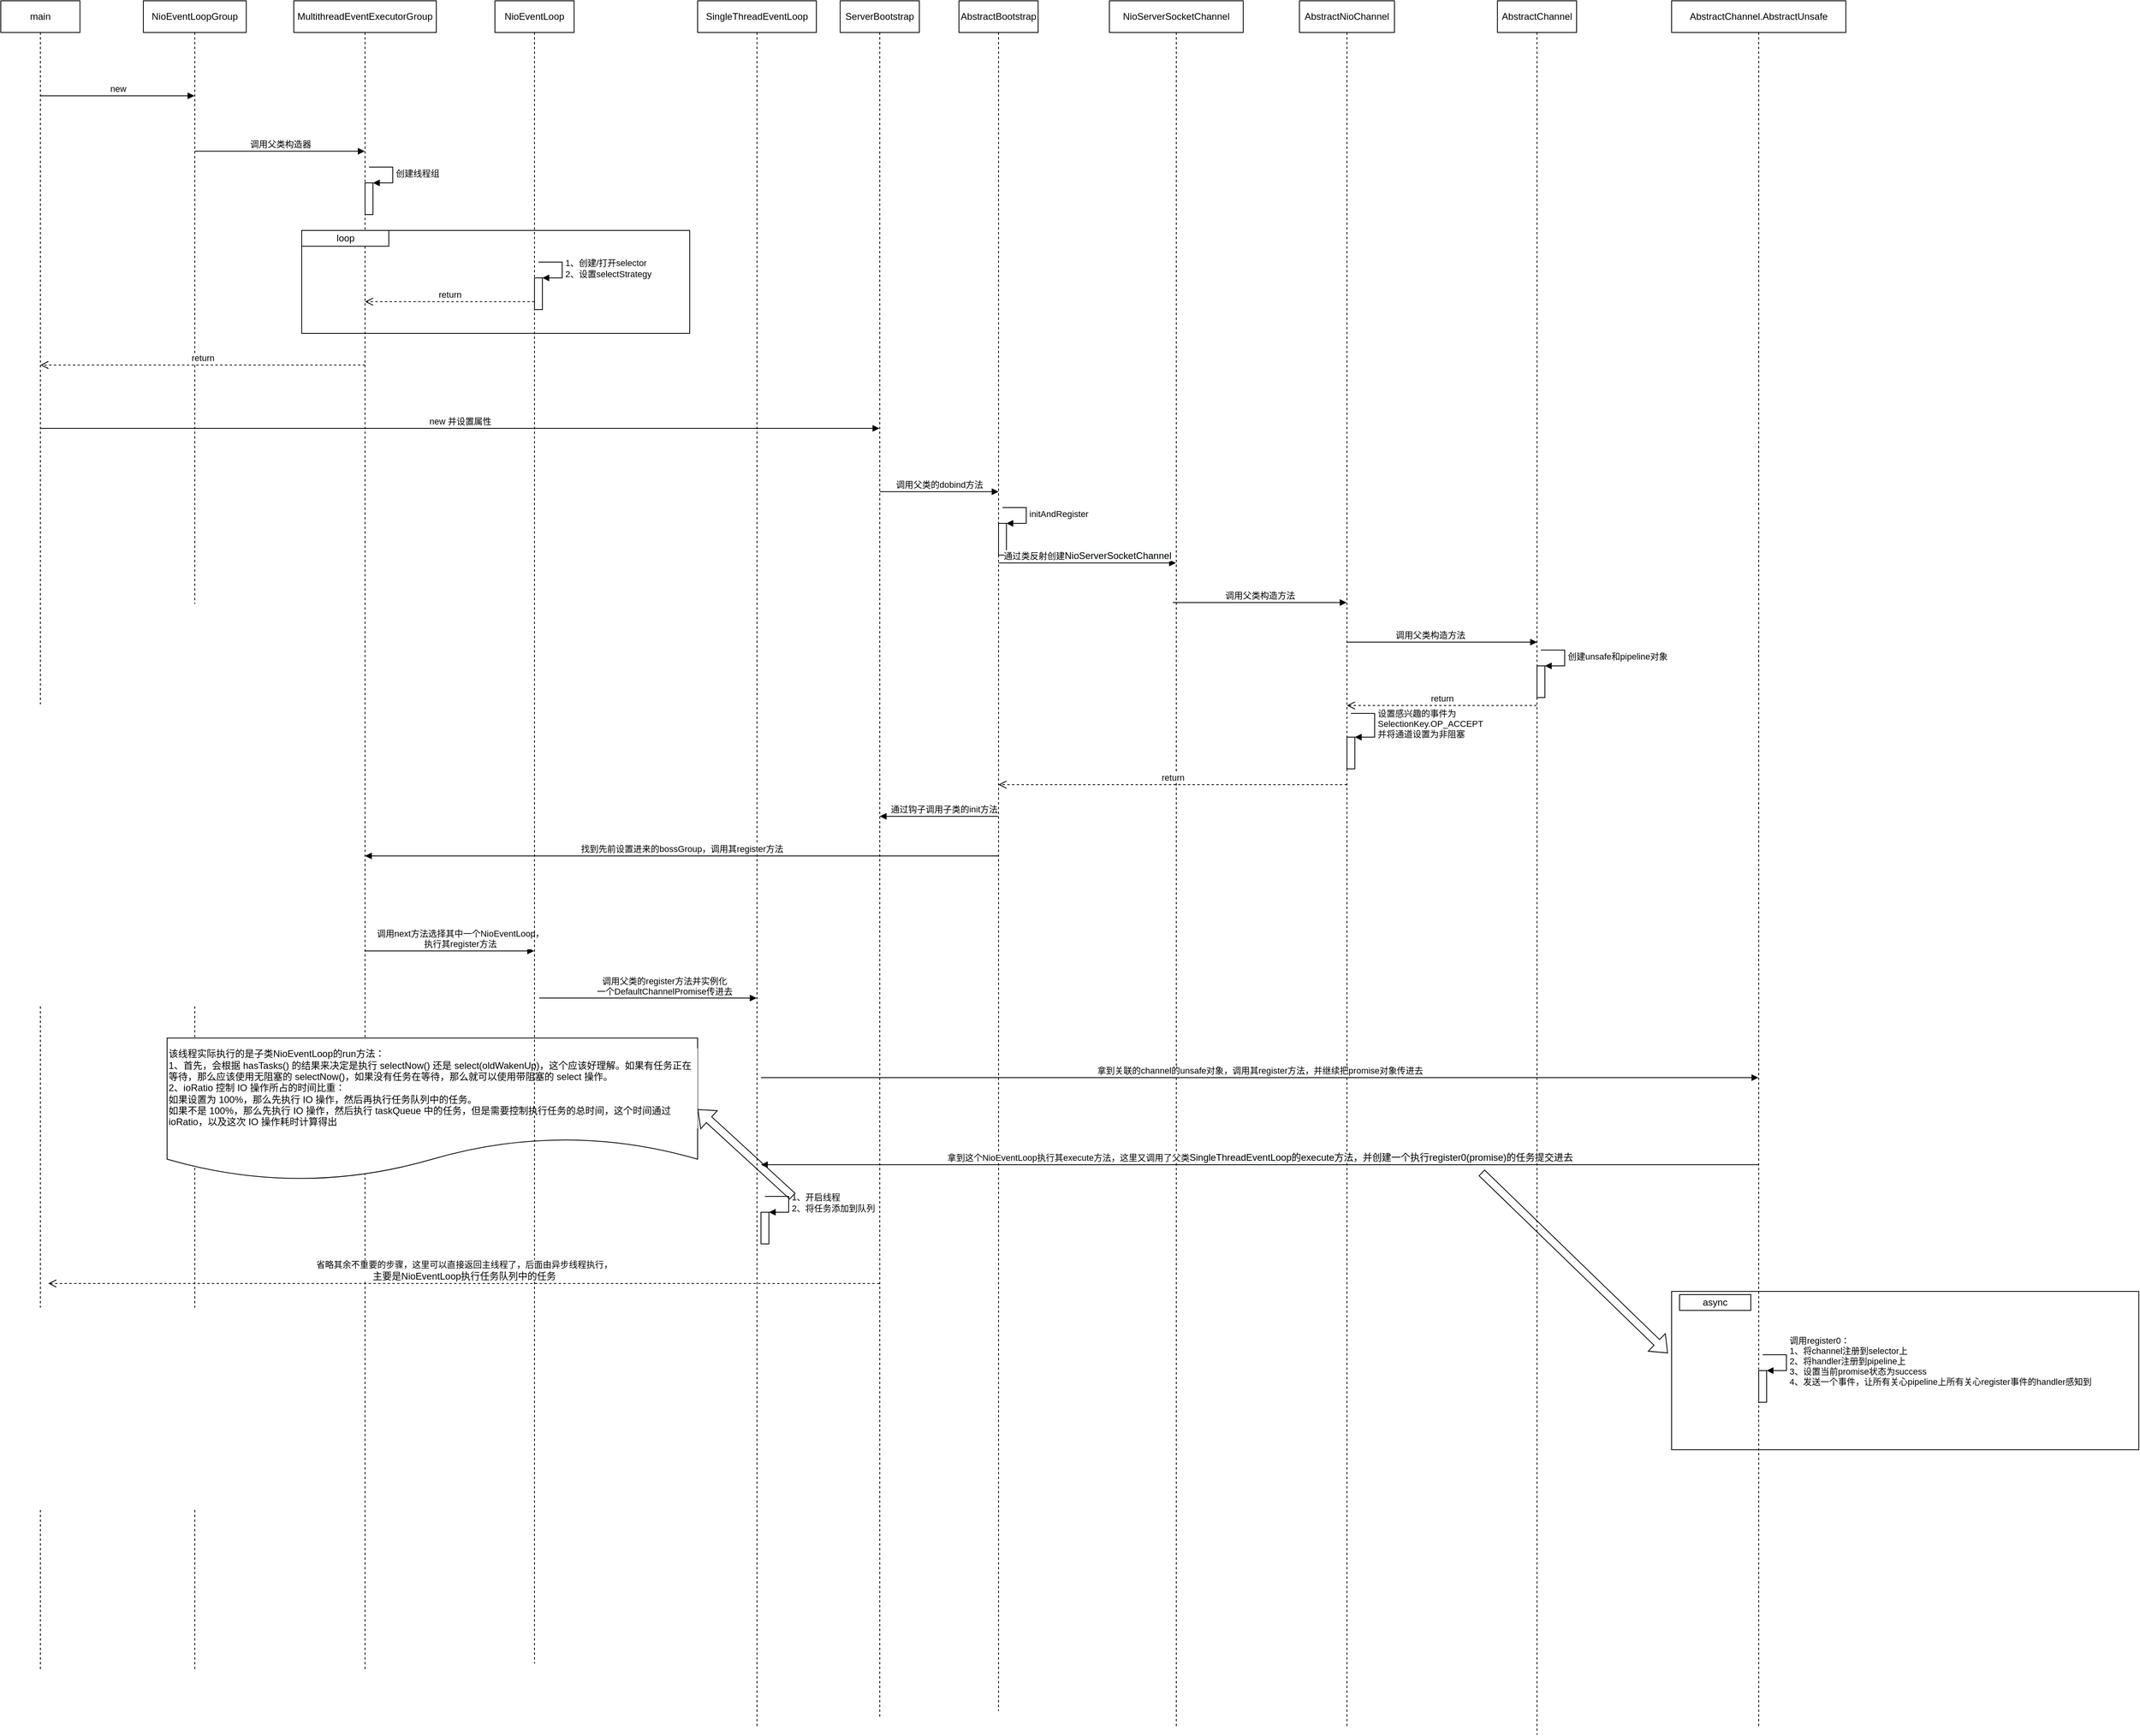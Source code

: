 <mxfile version="20.2.3" type="github" pages="3">
  <diagram id="tIxRO8xajf78YPQee-sz" name="server启动流程">
    <mxGraphModel dx="2889" dy="1122" grid="1" gridSize="10" guides="1" tooltips="1" connect="1" arrows="1" fold="1" page="1" pageScale="1" pageWidth="827" pageHeight="1169" math="0" shadow="0">
      <root>
        <mxCell id="0" />
        <mxCell id="1" parent="0" />
        <mxCell id="DxM8Dleu8LJ3Jo9YHwbV-5" value="" style="whiteSpace=wrap;html=1;" vertex="1" parent="1">
          <mxGeometry x="1850" y="1730" width="590" height="200" as="geometry" />
        </mxCell>
        <mxCell id="Zc0WpYRjjQa7R1iuoixP-24" value="" style="verticalLabelPosition=bottom;verticalAlign=top;html=1;shape=mxgraph.basic.rect;fillColor2=none;strokeWidth=1;size=20;indent=5;labelBackgroundColor=#1A1A1A;" parent="1" vertex="1">
          <mxGeometry x="120" y="390" width="490" height="130" as="geometry" />
        </mxCell>
        <mxCell id="FBzr9HJSju0Ybb7Xefjj-1" value="main" style="shape=umlLifeline;perimeter=lifelinePerimeter;whiteSpace=wrap;html=1;container=1;collapsible=0;recursiveResize=0;outlineConnect=0;" parent="1" vertex="1">
          <mxGeometry x="-260" y="100" width="100" height="2110" as="geometry" />
        </mxCell>
        <mxCell id="FBzr9HJSju0Ybb7Xefjj-2" value="NioEventLoopGroup" style="shape=umlLifeline;perimeter=lifelinePerimeter;whiteSpace=wrap;html=1;container=1;collapsible=0;recursiveResize=0;outlineConnect=0;" parent="1" vertex="1">
          <mxGeometry x="-80" y="100" width="130" height="2110" as="geometry" />
        </mxCell>
        <mxCell id="Zc0WpYRjjQa7R1iuoixP-1" value="MultithreadEventExecutorGroup" style="shape=umlLifeline;perimeter=lifelinePerimeter;whiteSpace=wrap;html=1;container=1;collapsible=0;recursiveResize=0;outlineConnect=0;" parent="1" vertex="1">
          <mxGeometry x="110" y="100" width="180" height="2110" as="geometry" />
        </mxCell>
        <mxCell id="Zc0WpYRjjQa7R1iuoixP-14" value="" style="html=1;points=[];perimeter=orthogonalPerimeter;labelBackgroundColor=#1A1A1A;" parent="Zc0WpYRjjQa7R1iuoixP-1" vertex="1">
          <mxGeometry x="90" y="230" width="10" height="40" as="geometry" />
        </mxCell>
        <mxCell id="Zc0WpYRjjQa7R1iuoixP-15" value="创建线程组" style="edgeStyle=orthogonalEdgeStyle;html=1;align=left;spacingLeft=2;endArrow=block;rounded=0;entryX=1;entryY=0;" parent="Zc0WpYRjjQa7R1iuoixP-1" target="Zc0WpYRjjQa7R1iuoixP-14" edge="1">
          <mxGeometry relative="1" as="geometry">
            <mxPoint x="95" y="210" as="sourcePoint" />
            <Array as="points">
              <mxPoint x="125" y="210" />
            </Array>
          </mxGeometry>
        </mxCell>
        <mxCell id="Zc0WpYRjjQa7R1iuoixP-26" value="loop" style="verticalLabelPosition=middle;verticalAlign=middle;html=1;shape=mxgraph.basic.rect;fillColor2=none;strokeWidth=1;size=20;indent=5;labelBackgroundColor=#FFFFFF;fontColor=#000000;labelPosition=center;align=center;" parent="Zc0WpYRjjQa7R1iuoixP-1" vertex="1">
          <mxGeometry x="10" y="290" width="110" height="20" as="geometry" />
        </mxCell>
        <mxCell id="Zc0WpYRjjQa7R1iuoixP-27" value="return" style="html=1;verticalAlign=bottom;endArrow=open;dashed=1;endSize=8;rounded=0;fontColor=#000000;" parent="Zc0WpYRjjQa7R1iuoixP-1" target="FBzr9HJSju0Ybb7Xefjj-1" edge="1">
          <mxGeometry relative="1" as="geometry">
            <mxPoint x="90" y="460" as="sourcePoint" />
            <mxPoint x="10" y="460" as="targetPoint" />
            <Array as="points">
              <mxPoint x="-60" y="460" />
            </Array>
          </mxGeometry>
        </mxCell>
        <mxCell id="9O3o-UVENLf6trGfuzex-10" value="调用next方法选择其中一个NioEventLoop，&lt;br&gt;执行其register方法" style="html=1;verticalAlign=bottom;endArrow=block;rounded=0;" parent="Zc0WpYRjjQa7R1iuoixP-1" target="Zc0WpYRjjQa7R1iuoixP-2" edge="1">
          <mxGeometry x="0.124" width="80" relative="1" as="geometry">
            <mxPoint x="90" y="1200" as="sourcePoint" />
            <mxPoint x="170" y="1200" as="targetPoint" />
            <mxPoint as="offset" />
          </mxGeometry>
        </mxCell>
        <mxCell id="9O3o-UVENLf6trGfuzex-11" value="该线程实际执行的是子类NioEventLoop的run方法：&lt;br&gt;1、首先，会根据 hasTasks() 的结果来决定是执行 selectNow() 还是 select(oldWakenUp)，这个应该好理解。如果有任务正在等待，那么应该使用无阻塞的 selectNow()，如果没有任务在等待，那么就可以使用带阻塞的 select 操作。&lt;br&gt;2、ioRatio 控制 IO 操作所占的时间比重：&lt;br&gt;如果设置为 100%，那么先执行 IO 操作，然后再执行任务队列中的任务。&lt;br&gt;&lt;div style=&quot;&quot;&gt;如果不是 100%，那么先执行 IO 操作，然后执行 taskQueue 中的任务，但是需要控制执行任务的总时间，这个时间通过 ioRatio，以及这次 IO 操作耗时计算得出&lt;/div&gt;" style="shape=document;whiteSpace=wrap;html=1;boundedLbl=1;labelBackgroundColor=#FFFFFF;fontColor=#000000;align=left;" parent="Zc0WpYRjjQa7R1iuoixP-1" vertex="1">
          <mxGeometry x="-160" y="1310" width="670" height="180" as="geometry" />
        </mxCell>
        <mxCell id="Zc0WpYRjjQa7R1iuoixP-2" value="NioEventLoop" style="shape=umlLifeline;perimeter=lifelinePerimeter;whiteSpace=wrap;html=1;container=1;collapsible=0;recursiveResize=0;outlineConnect=0;" parent="1" vertex="1">
          <mxGeometry x="364" y="100" width="100" height="2100" as="geometry" />
        </mxCell>
        <mxCell id="Zc0WpYRjjQa7R1iuoixP-20" value="" style="html=1;points=[];perimeter=orthogonalPerimeter;labelBackgroundColor=#1A1A1A;" parent="Zc0WpYRjjQa7R1iuoixP-2" vertex="1">
          <mxGeometry x="50" y="350" width="10" height="40" as="geometry" />
        </mxCell>
        <mxCell id="Zc0WpYRjjQa7R1iuoixP-21" value="1、创建/打开selector&lt;br&gt;2、设置selectStrategy" style="edgeStyle=orthogonalEdgeStyle;html=1;align=left;spacingLeft=2;endArrow=block;rounded=0;entryX=1;entryY=0;" parent="Zc0WpYRjjQa7R1iuoixP-2" target="Zc0WpYRjjQa7R1iuoixP-20" edge="1">
          <mxGeometry relative="1" as="geometry">
            <mxPoint x="55" y="330" as="sourcePoint" />
            <Array as="points">
              <mxPoint x="85" y="330" />
            </Array>
          </mxGeometry>
        </mxCell>
        <mxCell id="Zc0WpYRjjQa7R1iuoixP-22" value="return" style="html=1;verticalAlign=bottom;endArrow=open;dashed=1;endSize=8;rounded=0;" parent="Zc0WpYRjjQa7R1iuoixP-2" target="Zc0WpYRjjQa7R1iuoixP-1" edge="1">
          <mxGeometry relative="1" as="geometry">
            <mxPoint x="50" y="380" as="sourcePoint" />
            <mxPoint x="-30" y="380" as="targetPoint" />
          </mxGeometry>
        </mxCell>
        <mxCell id="Zc0WpYRjjQa7R1iuoixP-4" value="ServerBootstrap" style="shape=umlLifeline;perimeter=lifelinePerimeter;whiteSpace=wrap;html=1;container=1;collapsible=0;recursiveResize=0;outlineConnect=0;" parent="1" vertex="1">
          <mxGeometry x="800" y="100" width="100" height="2170" as="geometry" />
        </mxCell>
        <mxCell id="Zc0WpYRjjQa7R1iuoixP-6" value="NioServerSocketChannel" style="shape=umlLifeline;perimeter=lifelinePerimeter;whiteSpace=wrap;html=1;container=1;collapsible=0;recursiveResize=0;outlineConnect=0;" parent="1" vertex="1">
          <mxGeometry x="1140" y="100" width="169" height="2180" as="geometry" />
        </mxCell>
        <mxCell id="Zc0WpYRjjQa7R1iuoixP-34" value="调用父类构造方法" style="html=1;verticalAlign=bottom;endArrow=block;rounded=0;" parent="Zc0WpYRjjQa7R1iuoixP-6" target="Zc0WpYRjjQa7R1iuoixP-7" edge="1">
          <mxGeometry width="80" relative="1" as="geometry">
            <mxPoint x="80" y="760" as="sourcePoint" />
            <mxPoint x="160" y="760" as="targetPoint" />
          </mxGeometry>
        </mxCell>
        <mxCell id="Zc0WpYRjjQa7R1iuoixP-7" value="AbstractNioChannel" style="shape=umlLifeline;perimeter=lifelinePerimeter;whiteSpace=wrap;html=1;container=1;collapsible=0;recursiveResize=0;outlineConnect=0;" parent="1" vertex="1">
          <mxGeometry x="1380" y="100" width="120" height="2180" as="geometry" />
        </mxCell>
        <mxCell id="Zc0WpYRjjQa7R1iuoixP-38" value="return" style="html=1;verticalAlign=bottom;endArrow=open;dashed=1;endSize=8;rounded=0;fontColor=#000000;" parent="Zc0WpYRjjQa7R1iuoixP-7" source="Zc0WpYRjjQa7R1iuoixP-8" edge="1">
          <mxGeometry relative="1" as="geometry">
            <mxPoint x="140" y="890" as="sourcePoint" />
            <mxPoint x="60" y="890" as="targetPoint" />
          </mxGeometry>
        </mxCell>
        <mxCell id="Zc0WpYRjjQa7R1iuoixP-39" value="" style="html=1;points=[];perimeter=orthogonalPerimeter;labelBackgroundColor=#1A1A1A;" parent="Zc0WpYRjjQa7R1iuoixP-7" vertex="1">
          <mxGeometry x="60" y="930" width="10" height="40" as="geometry" />
        </mxCell>
        <mxCell id="Zc0WpYRjjQa7R1iuoixP-40" value="设置感兴趣的事件为&lt;br&gt;SelectionKey.OP_ACCEPT&lt;br&gt;并将通道设置为非阻塞" style="edgeStyle=orthogonalEdgeStyle;html=1;align=left;spacingLeft=2;endArrow=block;rounded=0;entryX=1;entryY=0;" parent="Zc0WpYRjjQa7R1iuoixP-7" target="Zc0WpYRjjQa7R1iuoixP-39" edge="1">
          <mxGeometry relative="1" as="geometry">
            <mxPoint x="65" y="900" as="sourcePoint" />
            <Array as="points">
              <mxPoint x="95" y="900" />
            </Array>
          </mxGeometry>
        </mxCell>
        <mxCell id="9O3o-UVENLf6trGfuzex-1" value="return" style="html=1;verticalAlign=bottom;endArrow=open;dashed=1;endSize=8;rounded=0;fontColor=#000000;" parent="Zc0WpYRjjQa7R1iuoixP-7" target="Zc0WpYRjjQa7R1iuoixP-29" edge="1">
          <mxGeometry relative="1" as="geometry">
            <mxPoint x="60" y="990" as="sourcePoint" />
            <mxPoint x="-670" y="1000" as="targetPoint" />
          </mxGeometry>
        </mxCell>
        <mxCell id="Zc0WpYRjjQa7R1iuoixP-8" value="AbstractChannel" style="shape=umlLifeline;perimeter=lifelinePerimeter;whiteSpace=wrap;html=1;container=1;collapsible=0;recursiveResize=0;outlineConnect=0;" parent="1" vertex="1">
          <mxGeometry x="1630" y="100" width="100" height="2190" as="geometry" />
        </mxCell>
        <mxCell id="Zc0WpYRjjQa7R1iuoixP-35" value="调用父类构造方法" style="html=1;verticalAlign=bottom;endArrow=block;rounded=0;" parent="Zc0WpYRjjQa7R1iuoixP-8" source="Zc0WpYRjjQa7R1iuoixP-7" edge="1">
          <mxGeometry x="-0.129" width="80" relative="1" as="geometry">
            <mxPoint x="-150" y="810" as="sourcePoint" />
            <mxPoint x="50" y="810" as="targetPoint" />
            <mxPoint as="offset" />
          </mxGeometry>
        </mxCell>
        <mxCell id="Zc0WpYRjjQa7R1iuoixP-36" value="" style="html=1;points=[];perimeter=orthogonalPerimeter;labelBackgroundColor=#1A1A1A;" parent="Zc0WpYRjjQa7R1iuoixP-8" vertex="1">
          <mxGeometry x="50" y="840" width="10" height="40" as="geometry" />
        </mxCell>
        <mxCell id="Zc0WpYRjjQa7R1iuoixP-37" value="创建unsafe和pipeline对象" style="edgeStyle=orthogonalEdgeStyle;html=1;align=left;spacingLeft=2;endArrow=block;rounded=0;entryX=1;entryY=0;" parent="Zc0WpYRjjQa7R1iuoixP-8" target="Zc0WpYRjjQa7R1iuoixP-36" edge="1">
          <mxGeometry relative="1" as="geometry">
            <mxPoint x="55" y="820" as="sourcePoint" />
            <Array as="points">
              <mxPoint x="85" y="820" />
            </Array>
          </mxGeometry>
        </mxCell>
        <mxCell id="Zc0WpYRjjQa7R1iuoixP-9" value="SingleThreadEventLoop" style="shape=umlLifeline;perimeter=lifelinePerimeter;whiteSpace=wrap;html=1;container=1;collapsible=0;recursiveResize=0;outlineConnect=0;" parent="1" vertex="1">
          <mxGeometry x="620" y="100" width="150" height="2180" as="geometry" />
        </mxCell>
        <mxCell id="9O3o-UVENLf6trGfuzex-13" value="拿到关联的channel的unsafe对象，调用其register方法，并继续把promise对象传进去" style="html=1;verticalAlign=bottom;endArrow=block;rounded=0;" parent="Zc0WpYRjjQa7R1iuoixP-9" target="Zc0WpYRjjQa7R1iuoixP-10" edge="1">
          <mxGeometry width="80" relative="1" as="geometry">
            <mxPoint x="80" y="1360" as="sourcePoint" />
            <mxPoint x="160" y="1360" as="targetPoint" />
            <mxPoint as="offset" />
          </mxGeometry>
        </mxCell>
        <mxCell id="9O3o-UVENLf6trGfuzex-17" value="" style="html=1;points=[];perimeter=orthogonalPerimeter;labelBackgroundColor=#1A1A1A;" parent="Zc0WpYRjjQa7R1iuoixP-9" vertex="1">
          <mxGeometry x="80" y="1530" width="10" height="40" as="geometry" />
        </mxCell>
        <mxCell id="9O3o-UVENLf6trGfuzex-18" value="1、开启线程&lt;br&gt;2、将任务添加到队列" style="edgeStyle=orthogonalEdgeStyle;html=1;align=left;spacingLeft=2;endArrow=block;rounded=0;entryX=1;entryY=0;" parent="Zc0WpYRjjQa7R1iuoixP-9" target="9O3o-UVENLf6trGfuzex-17" edge="1">
          <mxGeometry relative="1" as="geometry">
            <mxPoint x="85" y="1510" as="sourcePoint" />
            <Array as="points">
              <mxPoint x="115" y="1510" />
            </Array>
          </mxGeometry>
        </mxCell>
        <mxCell id="Zc0WpYRjjQa7R1iuoixP-10" value="AbstractChannel.AbstractUnsafe" style="shape=umlLifeline;perimeter=lifelinePerimeter;whiteSpace=wrap;html=1;container=1;collapsible=0;recursiveResize=0;outlineConnect=0;" parent="1" vertex="1">
          <mxGeometry x="1850" y="100" width="220" height="2180" as="geometry" />
        </mxCell>
        <mxCell id="DxM8Dleu8LJ3Jo9YHwbV-1" value="" style="html=1;points=[];perimeter=orthogonalPerimeter;labelBackgroundColor=#1A1A1A;" vertex="1" parent="Zc0WpYRjjQa7R1iuoixP-10">
          <mxGeometry x="110" y="1730" width="10" height="40" as="geometry" />
        </mxCell>
        <mxCell id="DxM8Dleu8LJ3Jo9YHwbV-2" value="调用register0：&lt;br&gt;1、将channel注册到selector上&lt;br&gt;2、将handler注册到pipeline上&lt;br&gt;3、设置当前promise状态为success&lt;br&gt;4、发送一个事件，让所有关心pipeline上所有关心register事件的handler感知到" style="edgeStyle=orthogonalEdgeStyle;html=1;align=left;spacingLeft=2;endArrow=block;rounded=0;entryX=1;entryY=0;" edge="1" target="DxM8Dleu8LJ3Jo9YHwbV-1" parent="Zc0WpYRjjQa7R1iuoixP-10">
          <mxGeometry relative="1" as="geometry">
            <mxPoint x="115" y="1710" as="sourcePoint" />
            <Array as="points">
              <mxPoint x="145" y="1710" />
            </Array>
          </mxGeometry>
        </mxCell>
        <mxCell id="Zc0WpYRjjQa7R1iuoixP-12" value="new" style="html=1;verticalAlign=bottom;endArrow=block;rounded=0;" parent="1" source="FBzr9HJSju0Ybb7Xefjj-1" target="FBzr9HJSju0Ybb7Xefjj-2" edge="1">
          <mxGeometry width="80" relative="1" as="geometry">
            <mxPoint x="-190" y="200" as="sourcePoint" />
            <mxPoint x="80" y="350" as="targetPoint" />
            <Array as="points">
              <mxPoint x="-180" y="220" />
            </Array>
          </mxGeometry>
        </mxCell>
        <mxCell id="Zc0WpYRjjQa7R1iuoixP-13" value="调用父类构造器" style="html=1;verticalAlign=bottom;endArrow=block;rounded=0;" parent="1" source="FBzr9HJSju0Ybb7Xefjj-2" target="Zc0WpYRjjQa7R1iuoixP-1" edge="1">
          <mxGeometry width="80" relative="1" as="geometry">
            <mxPoint x="20" y="350" as="sourcePoint" />
            <mxPoint x="80" y="350" as="targetPoint" />
            <Array as="points">
              <mxPoint x="80" y="290" />
            </Array>
          </mxGeometry>
        </mxCell>
        <mxCell id="Zc0WpYRjjQa7R1iuoixP-28" value="new 并设置属性" style="html=1;verticalAlign=bottom;endArrow=block;rounded=0;" parent="1" source="FBzr9HJSju0Ybb7Xefjj-1" target="Zc0WpYRjjQa7R1iuoixP-4" edge="1">
          <mxGeometry width="80" relative="1" as="geometry">
            <mxPoint x="360" y="860" as="sourcePoint" />
            <mxPoint x="580" y="540" as="targetPoint" />
            <Array as="points">
              <mxPoint x="500" y="640" />
            </Array>
          </mxGeometry>
        </mxCell>
        <mxCell id="Zc0WpYRjjQa7R1iuoixP-29" value="AbstractBootstrap" style="shape=umlLifeline;perimeter=lifelinePerimeter;whiteSpace=wrap;html=1;container=1;collapsible=0;recursiveResize=0;outlineConnect=0;" parent="1" vertex="1">
          <mxGeometry x="950" y="100" width="100" height="2160" as="geometry" />
        </mxCell>
        <mxCell id="Zc0WpYRjjQa7R1iuoixP-30" value="调用父类的dobind方法" style="html=1;verticalAlign=bottom;endArrow=block;rounded=0;" parent="Zc0WpYRjjQa7R1iuoixP-29" source="Zc0WpYRjjQa7R1iuoixP-4" edge="1">
          <mxGeometry width="80" relative="1" as="geometry">
            <mxPoint x="-30" y="620" as="sourcePoint" />
            <mxPoint x="50" y="620" as="targetPoint" />
          </mxGeometry>
        </mxCell>
        <mxCell id="Zc0WpYRjjQa7R1iuoixP-31" value="" style="html=1;points=[];perimeter=orthogonalPerimeter;labelBackgroundColor=#1A1A1A;" parent="Zc0WpYRjjQa7R1iuoixP-29" vertex="1">
          <mxGeometry x="50" y="660" width="10" height="40" as="geometry" />
        </mxCell>
        <mxCell id="Zc0WpYRjjQa7R1iuoixP-32" value="initAndRegister" style="edgeStyle=orthogonalEdgeStyle;html=1;align=left;spacingLeft=2;endArrow=block;rounded=0;entryX=1;entryY=0;" parent="Zc0WpYRjjQa7R1iuoixP-29" target="Zc0WpYRjjQa7R1iuoixP-31" edge="1">
          <mxGeometry relative="1" as="geometry">
            <mxPoint x="55" y="640" as="sourcePoint" />
            <Array as="points">
              <mxPoint x="85" y="640" />
            </Array>
          </mxGeometry>
        </mxCell>
        <mxCell id="Zc0WpYRjjQa7R1iuoixP-33" value="通过类反射创建&lt;span style=&quot;font-size: 12px; background-color: rgb(248, 249, 250);&quot;&gt;NioServerSocketChannel&lt;/span&gt;" style="html=1;verticalAlign=bottom;endArrow=block;rounded=0;" parent="1" source="Zc0WpYRjjQa7R1iuoixP-29" target="Zc0WpYRjjQa7R1iuoixP-6" edge="1">
          <mxGeometry width="80" relative="1" as="geometry">
            <mxPoint x="850" y="880" as="sourcePoint" />
            <mxPoint x="1050" y="870" as="targetPoint" />
            <Array as="points">
              <mxPoint x="1060" y="810" />
            </Array>
          </mxGeometry>
        </mxCell>
        <mxCell id="9O3o-UVENLf6trGfuzex-5" value="通过钩子调用子类的init方法" style="html=1;verticalAlign=bottom;endArrow=block;rounded=0;" parent="1" source="Zc0WpYRjjQa7R1iuoixP-29" target="Zc0WpYRjjQa7R1iuoixP-4" edge="1">
          <mxGeometry x="-0.065" width="80" relative="1" as="geometry">
            <mxPoint x="780" y="1130" as="sourcePoint" />
            <mxPoint x="740" y="1150" as="targetPoint" />
            <Array as="points">
              <mxPoint x="930" y="1130" />
              <mxPoint x="890" y="1130" />
            </Array>
            <mxPoint x="1" as="offset" />
          </mxGeometry>
        </mxCell>
        <mxCell id="9O3o-UVENLf6trGfuzex-6" value="找到先前设置进来的bossGroup，调用其register方法" style="html=1;verticalAlign=bottom;endArrow=block;rounded=0;" parent="1" source="Zc0WpYRjjQa7R1iuoixP-29" target="Zc0WpYRjjQa7R1iuoixP-1" edge="1">
          <mxGeometry width="80" relative="1" as="geometry">
            <mxPoint x="800" y="1230" as="sourcePoint" />
            <mxPoint x="230" y="1230" as="targetPoint" />
            <Array as="points">
              <mxPoint x="320" y="1180" />
            </Array>
          </mxGeometry>
        </mxCell>
        <mxCell id="9O3o-UVENLf6trGfuzex-12" value="调用父类的register方法并实例化&lt;br&gt;一个DefaultChannelPromise传进去" style="html=1;verticalAlign=bottom;endArrow=block;rounded=0;" parent="1" target="Zc0WpYRjjQa7R1iuoixP-9" edge="1">
          <mxGeometry x="0.15" width="80" relative="1" as="geometry">
            <mxPoint x="420" y="1359.5" as="sourcePoint" />
            <mxPoint x="500" y="1359.5" as="targetPoint" />
            <mxPoint as="offset" />
          </mxGeometry>
        </mxCell>
        <mxCell id="9O3o-UVENLf6trGfuzex-16" value="拿到这个NioEventLoop执行其execute方法，这里又调用了父类&lt;span style=&quot;font-size: 12px; background-color: rgb(248, 249, 250);&quot;&gt;SingleThreadEventLoop的execute方法，并创建一个执行register0(promise)的任务提交进去&lt;/span&gt;" style="html=1;verticalAlign=bottom;endArrow=block;rounded=0;" parent="1" source="Zc0WpYRjjQa7R1iuoixP-10" edge="1">
          <mxGeometry width="80" relative="1" as="geometry">
            <mxPoint x="1780" y="1570" as="sourcePoint" />
            <mxPoint x="700" y="1570" as="targetPoint" />
          </mxGeometry>
        </mxCell>
        <mxCell id="9O3o-UVENLf6trGfuzex-19" value="" style="shape=flexArrow;endArrow=classic;html=1;rounded=0;fontColor=#000000;entryX=1;entryY=0.5;entryDx=0;entryDy=0;" parent="1" target="9O3o-UVENLf6trGfuzex-11" edge="1">
          <mxGeometry width="50" height="50" relative="1" as="geometry">
            <mxPoint x="740" y="1610" as="sourcePoint" />
            <mxPoint x="430" y="1540" as="targetPoint" />
          </mxGeometry>
        </mxCell>
        <mxCell id="9O3o-UVENLf6trGfuzex-20" value="省略其余不重要的步骤，这里可以直接返回主线程了，后面由异步线程执行，&lt;br&gt;&lt;span style=&quot;font-size: 12px;&quot;&gt;主要是NioEventLoop执行任务队列中的任务&lt;/span&gt;" style="html=1;verticalAlign=bottom;endArrow=open;dashed=1;endSize=8;rounded=0;fontColor=#000000;" parent="1" source="Zc0WpYRjjQa7R1iuoixP-4" edge="1">
          <mxGeometry relative="1" as="geometry">
            <mxPoint x="780" y="1720" as="sourcePoint" />
            <mxPoint x="-200" y="1720" as="targetPoint" />
          </mxGeometry>
        </mxCell>
        <mxCell id="DxM8Dleu8LJ3Jo9YHwbV-6" value="async" style="rounded=0;whiteSpace=wrap;html=1;" vertex="1" parent="1">
          <mxGeometry x="1860" y="1734" width="90" height="20" as="geometry" />
        </mxCell>
        <mxCell id="DxM8Dleu8LJ3Jo9YHwbV-7" value="" style="shape=flexArrow;endArrow=classic;html=1;rounded=0;entryX=-0.008;entryY=0.39;entryDx=0;entryDy=0;entryPerimeter=0;" edge="1" parent="1" target="DxM8Dleu8LJ3Jo9YHwbV-5">
          <mxGeometry width="50" height="50" relative="1" as="geometry">
            <mxPoint x="1610" y="1580" as="sourcePoint" />
            <mxPoint x="1360" y="1530" as="targetPoint" />
          </mxGeometry>
        </mxCell>
      </root>
    </mxGraphModel>
  </diagram>
  <diagram id="C_GjFuJY2KlmzBEu09hV" name="第 2 页">
    <mxGraphModel dx="1941" dy="1122" grid="1" gridSize="10" guides="1" tooltips="1" connect="1" arrows="1" fold="1" page="1" pageScale="1" pageWidth="827" pageHeight="1169" math="0" shadow="0">
      <root>
        <mxCell id="0" />
        <mxCell id="1" parent="0" />
      </root>
    </mxGraphModel>
  </diagram>
  <diagram id="HSvUeVJYrhFgCNKYpJXA" name="pipeline">
    <mxGraphModel dx="1941" dy="1122" grid="1" gridSize="10" guides="1" tooltips="1" connect="1" arrows="1" fold="1" page="1" pageScale="1" pageWidth="827" pageHeight="1169" math="0" shadow="0">
      <root>
        <mxCell id="0" />
        <mxCell id="1" parent="0" />
        <mxCell id="zL_AtWtQ_RpCjJFN_FTW-1" value="HeadContext" style="rounded=0;whiteSpace=wrap;html=1;labelBackgroundColor=#FFFFFF;fontColor=#000000;labelPosition=center;verticalLabelPosition=middle;align=left;verticalAlign=top;" vertex="1" parent="1">
          <mxGeometry x="30" y="390" width="200" height="90" as="geometry" />
        </mxCell>
        <mxCell id="zL_AtWtQ_RpCjJFN_FTW-2" value="" style="whiteSpace=wrap;html=1;labelBackgroundColor=#FFFFFF;fontColor=#000000;" vertex="1" parent="1">
          <mxGeometry x="360" y="390" width="230" height="90" as="geometry" />
        </mxCell>
        <mxCell id="zL_AtWtQ_RpCjJFN_FTW-3" value="TailContext" style="whiteSpace=wrap;html=1;labelBackgroundColor=#FFFFFF;fontColor=#000000;align=left;labelPosition=center;verticalLabelPosition=middle;verticalAlign=top;" vertex="1" parent="1">
          <mxGeometry x="710" y="400" width="200" height="80" as="geometry" />
        </mxCell>
        <mxCell id="zL_AtWtQ_RpCjJFN_FTW-4" value="handler" style="whiteSpace=wrap;html=1;labelBackgroundColor=#FFFFFF;fontColor=#000000;" vertex="1" parent="1">
          <mxGeometry x="755" y="422.5" width="110" height="40" as="geometry" />
        </mxCell>
        <mxCell id="zL_AtWtQ_RpCjJFN_FTW-6" value="handler" style="whiteSpace=wrap;html=1;labelBackgroundColor=#FFFFFF;fontColor=#000000;" vertex="1" parent="1">
          <mxGeometry x="414" y="415" width="110" height="40" as="geometry" />
        </mxCell>
        <mxCell id="zL_AtWtQ_RpCjJFN_FTW-7" value="handler" style="whiteSpace=wrap;html=1;labelBackgroundColor=#FFFFFF;fontColor=#000000;" vertex="1" parent="1">
          <mxGeometry x="75" y="420" width="110" height="40" as="geometry" />
        </mxCell>
        <mxCell id="zL_AtWtQ_RpCjJFN_FTW-8" value="" style="endArrow=classic;html=1;rounded=0;fontColor=#000000;exitX=1;exitY=0.356;exitDx=0;exitDy=0;exitPerimeter=0;entryX=-0.013;entryY=0.367;entryDx=0;entryDy=0;entryPerimeter=0;" edge="1" parent="1" source="zL_AtWtQ_RpCjJFN_FTW-1" target="zL_AtWtQ_RpCjJFN_FTW-2">
          <mxGeometry width="50" height="50" relative="1" as="geometry">
            <mxPoint x="390" y="600" as="sourcePoint" />
            <mxPoint x="440" y="550" as="targetPoint" />
          </mxGeometry>
        </mxCell>
        <mxCell id="zL_AtWtQ_RpCjJFN_FTW-9" value="" style="endArrow=classic;html=1;rounded=0;fontColor=#000000;exitX=1;exitY=0.356;exitDx=0;exitDy=0;exitPerimeter=0;entryX=0;entryY=0.25;entryDx=0;entryDy=0;" edge="1" parent="1" target="zL_AtWtQ_RpCjJFN_FTW-3">
          <mxGeometry width="50" height="50" relative="1" as="geometry">
            <mxPoint x="590" y="420.0" as="sourcePoint" />
            <mxPoint x="717.01" y="420.99" as="targetPoint" />
          </mxGeometry>
        </mxCell>
        <mxCell id="zL_AtWtQ_RpCjJFN_FTW-10" value="" style="endArrow=classic;html=1;rounded=0;fontColor=#000000;exitX=0;exitY=0.689;exitDx=0;exitDy=0;exitPerimeter=0;entryX=1.005;entryY=0.689;entryDx=0;entryDy=0;entryPerimeter=0;" edge="1" parent="1" source="zL_AtWtQ_RpCjJFN_FTW-2" target="zL_AtWtQ_RpCjJFN_FTW-1">
          <mxGeometry width="50" height="50" relative="1" as="geometry">
            <mxPoint x="250" y="442.04" as="sourcePoint" />
            <mxPoint x="377.01" y="443.03" as="targetPoint" />
          </mxGeometry>
        </mxCell>
        <mxCell id="zL_AtWtQ_RpCjJFN_FTW-11" value="" style="endArrow=classic;html=1;rounded=0;fontColor=#000000;exitX=-0.015;exitY=0.667;exitDx=0;exitDy=0;exitPerimeter=0;entryX=1.004;entryY=0.667;entryDx=0;entryDy=0;entryPerimeter=0;" edge="1" parent="1" source="zL_AtWtQ_RpCjJFN_FTW-3" target="zL_AtWtQ_RpCjJFN_FTW-2">
          <mxGeometry width="50" height="50" relative="1" as="geometry">
            <mxPoint x="590" y="584" as="sourcePoint" />
            <mxPoint x="717.01" y="584.99" as="targetPoint" />
          </mxGeometry>
        </mxCell>
      </root>
    </mxGraphModel>
  </diagram>
</mxfile>

